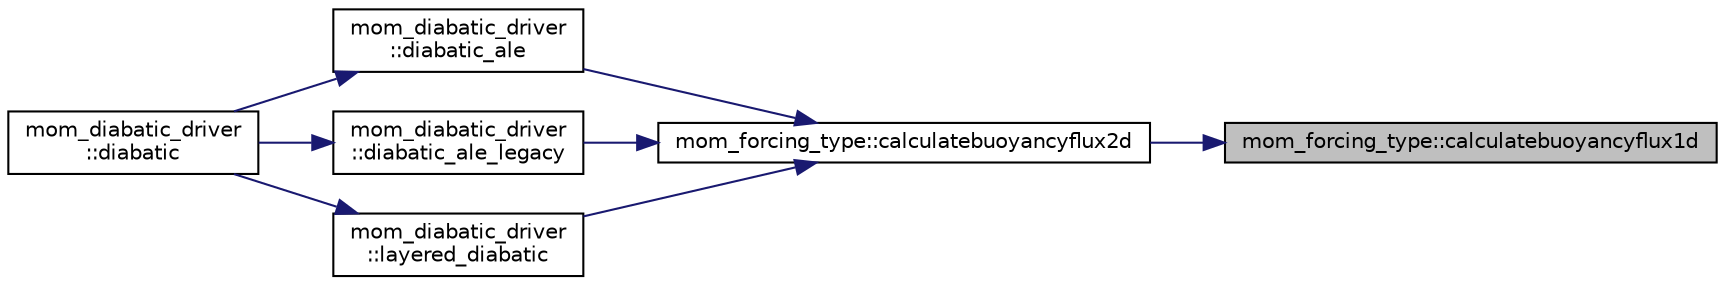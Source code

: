 digraph "mom_forcing_type::calculatebuoyancyflux1d"
{
 // INTERACTIVE_SVG=YES
 // LATEX_PDF_SIZE
  edge [fontname="Helvetica",fontsize="10",labelfontname="Helvetica",labelfontsize="10"];
  node [fontname="Helvetica",fontsize="10",shape=record];
  rankdir="RL";
  Node1 [label="mom_forcing_type::calculatebuoyancyflux1d",height=0.2,width=0.4,color="black", fillcolor="grey75", style="filled", fontcolor="black",tooltip="This routine calculates surface buoyancy flux by adding up the heat, FW & salt fluxes...."];
  Node1 -> Node2 [dir="back",color="midnightblue",fontsize="10",style="solid",fontname="Helvetica"];
  Node2 [label="mom_forcing_type::calculatebuoyancyflux2d",height=0.2,width=0.4,color="black", fillcolor="white", style="filled",URL="$namespacemom__forcing__type.html#ae84373c4a259bd04330ec673af0fa536",tooltip="Calculates surface buoyancy flux by adding up the heat, FW and salt fluxes, for 2d arrays...."];
  Node2 -> Node3 [dir="back",color="midnightblue",fontsize="10",style="solid",fontname="Helvetica"];
  Node3 [label="mom_diabatic_driver\l::diabatic_ale",height=0.2,width=0.4,color="black", fillcolor="white", style="filled",URL="$namespacemom__diabatic__driver.html#ae57c48925de75712384e859a851c8c40",tooltip="This subroutine imposes the diapycnal mass fluxes and the accompanying diapycnal advection of momentu..."];
  Node3 -> Node4 [dir="back",color="midnightblue",fontsize="10",style="solid",fontname="Helvetica"];
  Node4 [label="mom_diabatic_driver\l::diabatic",height=0.2,width=0.4,color="black", fillcolor="white", style="filled",URL="$namespacemom__diabatic__driver.html#a9005de9f3ad26b32de53e3cd9826b9b9",tooltip="This subroutine imposes the diapycnal mass fluxes and the accompanying diapycnal advection of momentu..."];
  Node2 -> Node5 [dir="back",color="midnightblue",fontsize="10",style="solid",fontname="Helvetica"];
  Node5 [label="mom_diabatic_driver\l::diabatic_ale_legacy",height=0.2,width=0.4,color="black", fillcolor="white", style="filled",URL="$namespacemom__diabatic__driver.html#a598d99106680c83e410a0a51a59588ea",tooltip="Applies diabatic forcing and diapycnal mixing of temperature, salinity and other tracers for use with..."];
  Node5 -> Node4 [dir="back",color="midnightblue",fontsize="10",style="solid",fontname="Helvetica"];
  Node2 -> Node6 [dir="back",color="midnightblue",fontsize="10",style="solid",fontname="Helvetica"];
  Node6 [label="mom_diabatic_driver\l::layered_diabatic",height=0.2,width=0.4,color="black", fillcolor="white", style="filled",URL="$namespacemom__diabatic__driver.html#a71d8d849db16be4b87c2650b49f01c82",tooltip="Imposes the diapycnal mass fluxes and the accompanying diapycnal advection of momentum and tracers us..."];
  Node6 -> Node4 [dir="back",color="midnightblue",fontsize="10",style="solid",fontname="Helvetica"];
}
